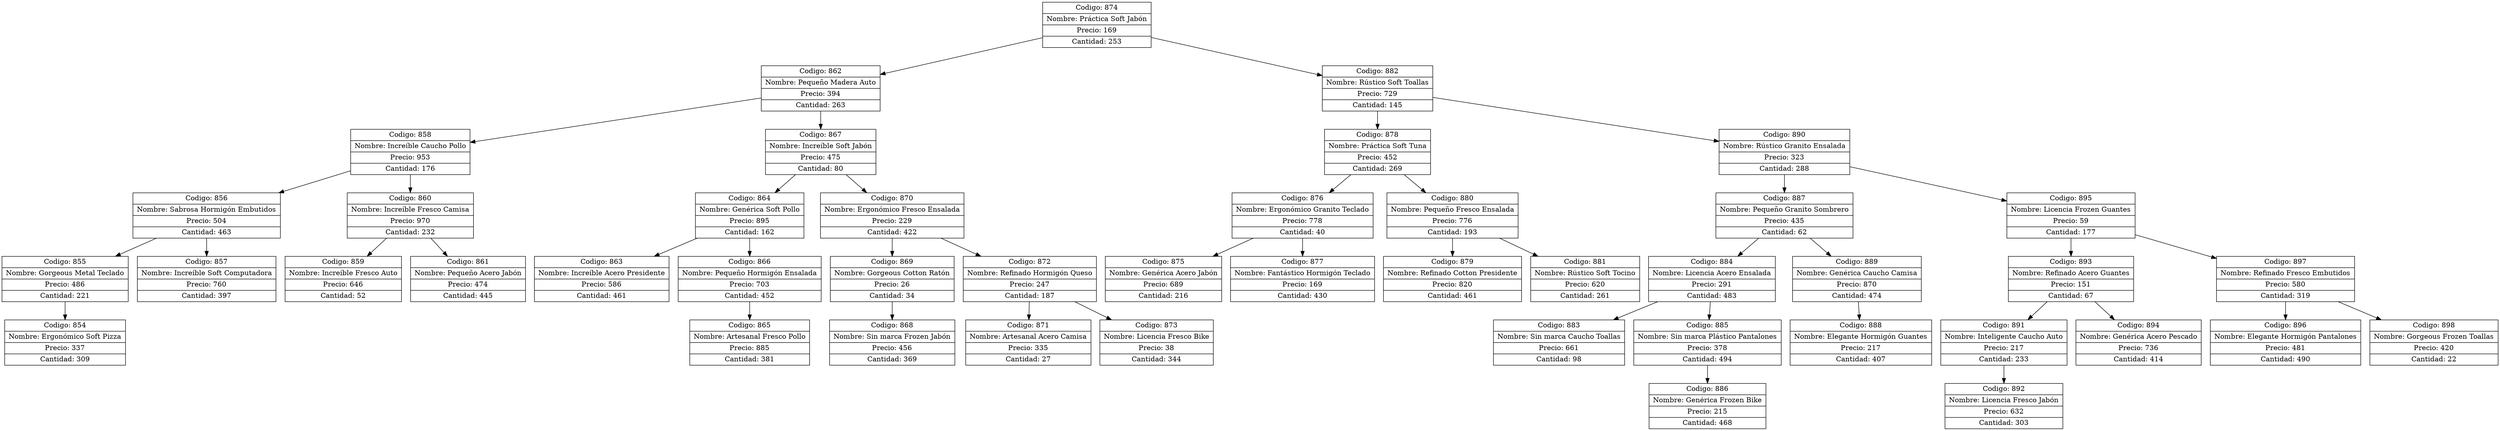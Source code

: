 digraph G{
node[shape="box" shape="record"]
nodo874[label="{ Codigo: 874 | Nombre: Práctica Soft Jabón | Precio: 169 | Cantidad: 253}"];
nodo862[label="{ Codigo: 862 | Nombre: Pequeño Madera Auto | Precio: 394 | Cantidad: 263}"];
nodo858[label="{ Codigo: 858 | Nombre: Increíble Caucho Pollo | Precio: 953 | Cantidad: 176}"];
nodo856[label="{ Codigo: 856 | Nombre: Sabrosa Hormigón Embutidos | Precio: 504 | Cantidad: 463}"];
nodo855[label="{ Codigo: 855 | Nombre: Gorgeous Metal Teclado | Precio: 486 | Cantidad: 221}"];
nodo854[label="{ Codigo: 854 | Nombre: Ergonómico Soft Pizza | Precio: 337 | Cantidad: 309}"];
nodo855->nodo854;
nodo856->nodo855;
nodo857[label="{ Codigo: 857 | Nombre: Increíble Soft Computadora | Precio: 760 | Cantidad: 397}"];
nodo856->nodo857;
nodo858->nodo856;
nodo860[label="{ Codigo: 860 | Nombre: Increíble Fresco Camisa | Precio: 970 | Cantidad: 232}"];
nodo859[label="{ Codigo: 859 | Nombre: Increíble Fresco Auto | Precio: 646 | Cantidad: 52}"];
nodo860->nodo859;
nodo861[label="{ Codigo: 861 | Nombre: Pequeño Acero Jabón | Precio: 474 | Cantidad: 445}"];
nodo860->nodo861;
nodo858->nodo860;
nodo862->nodo858;
nodo867[label="{ Codigo: 867 | Nombre: Increíble Soft Jabón | Precio: 475 | Cantidad: 80}"];
nodo864[label="{ Codigo: 864 | Nombre: Genérica Soft Pollo | Precio: 895 | Cantidad: 162}"];
nodo863[label="{ Codigo: 863 | Nombre: Increíble Acero Presidente | Precio: 586 | Cantidad: 461}"];
nodo864->nodo863;
nodo866[label="{ Codigo: 866 | Nombre: Pequeño Hormigón Ensalada | Precio: 703 | Cantidad: 452}"];
nodo865[label="{ Codigo: 865 | Nombre: Artesanal Fresco Pollo | Precio: 885 | Cantidad: 381}"];
nodo866->nodo865;
nodo864->nodo866;
nodo867->nodo864;
nodo870[label="{ Codigo: 870 | Nombre: Ergonómico Fresco Ensalada | Precio: 229 | Cantidad: 422}"];
nodo869[label="{ Codigo: 869 | Nombre: Gorgeous Cotton Ratón | Precio: 26 | Cantidad: 34}"];
nodo868[label="{ Codigo: 868 | Nombre: Sin marca Frozen Jabón | Precio: 456 | Cantidad: 369}"];
nodo869->nodo868;
nodo870->nodo869;
nodo872[label="{ Codigo: 872 | Nombre: Refinado Hormigón Queso | Precio: 247 | Cantidad: 187}"];
nodo871[label="{ Codigo: 871 | Nombre: Artesanal Acero Camisa | Precio: 335 | Cantidad: 27}"];
nodo872->nodo871;
nodo873[label="{ Codigo: 873 | Nombre: Licencia Fresco Bike | Precio: 38 | Cantidad: 344}"];
nodo872->nodo873;
nodo870->nodo872;
nodo867->nodo870;
nodo862->nodo867;
nodo874->nodo862;
nodo882[label="{ Codigo: 882 | Nombre: Rústico Soft Toallas | Precio: 729 | Cantidad: 145}"];
nodo878[label="{ Codigo: 878 | Nombre: Práctica Soft Tuna | Precio: 452 | Cantidad: 269}"];
nodo876[label="{ Codigo: 876 | Nombre: Ergonómico Granito Teclado | Precio: 778 | Cantidad: 40}"];
nodo875[label="{ Codigo: 875 | Nombre: Genérica Acero Jabón | Precio: 689 | Cantidad: 216}"];
nodo876->nodo875;
nodo877[label="{ Codigo: 877 | Nombre: Fantástico Hormigón Teclado | Precio: 169 | Cantidad: 430}"];
nodo876->nodo877;
nodo878->nodo876;
nodo880[label="{ Codigo: 880 | Nombre: Pequeño Fresco Ensalada | Precio: 776 | Cantidad: 193}"];
nodo879[label="{ Codigo: 879 | Nombre: Refinado Cotton Presidente | Precio: 820 | Cantidad: 461}"];
nodo880->nodo879;
nodo881[label="{ Codigo: 881 | Nombre: Rústico Soft Tocino | Precio: 620 | Cantidad: 261}"];
nodo880->nodo881;
nodo878->nodo880;
nodo882->nodo878;
nodo890[label="{ Codigo: 890 | Nombre: Rústico Granito Ensalada | Precio: 323 | Cantidad: 288}"];
nodo887[label="{ Codigo: 887 | Nombre: Pequeño Granito Sombrero | Precio: 435 | Cantidad: 62}"];
nodo884[label="{ Codigo: 884 | Nombre: Licencia Acero Ensalada | Precio: 291 | Cantidad: 483}"];
nodo883[label="{ Codigo: 883 | Nombre: Sin marca Caucho Toallas | Precio: 661 | Cantidad: 98}"];
nodo884->nodo883;
nodo885[label="{ Codigo: 885 | Nombre: Sin marca Plástico Pantalones | Precio: 378 | Cantidad: 494}"];
nodo886[label="{ Codigo: 886 | Nombre: Genérica Frozen Bike | Precio: 215 | Cantidad: 468}"];
nodo885->nodo886;
nodo884->nodo885;
nodo887->nodo884;
nodo889[label="{ Codigo: 889 | Nombre: Genérica Caucho Camisa | Precio: 870 | Cantidad: 474}"];
nodo888[label="{ Codigo: 888 | Nombre: Elegante Hormigón Guantes | Precio: 217 | Cantidad: 407}"];
nodo889->nodo888;
nodo887->nodo889;
nodo890->nodo887;
nodo895[label="{ Codigo: 895 | Nombre: Licencia Frozen Guantes | Precio: 59 | Cantidad: 177}"];
nodo893[label="{ Codigo: 893 | Nombre: Refinado Acero Guantes | Precio: 151 | Cantidad: 67}"];
nodo891[label="{ Codigo: 891 | Nombre: Inteligente Caucho Auto | Precio: 217 | Cantidad: 233}"];
nodo892[label="{ Codigo: 892 | Nombre: Licencia Fresco Jabón | Precio: 632 | Cantidad: 303}"];
nodo891->nodo892;
nodo893->nodo891;
nodo894[label="{ Codigo: 894 | Nombre: Genérica Acero Pescado | Precio: 736 | Cantidad: 414}"];
nodo893->nodo894;
nodo895->nodo893;
nodo897[label="{ Codigo: 897 | Nombre: Refinado Fresco Embutidos | Precio: 580 | Cantidad: 319}"];
nodo896[label="{ Codigo: 896 | Nombre: Elegante Hormigón Pantalones | Precio: 481 | Cantidad: 490}"];
nodo897->nodo896;
nodo898[label="{ Codigo: 898 | Nombre: Gorgeous Frozen Toallas | Precio: 420 | Cantidad: 22}"];
nodo897->nodo898;
nodo895->nodo897;
nodo890->nodo895;
nodo882->nodo890;
nodo874->nodo882;
}
